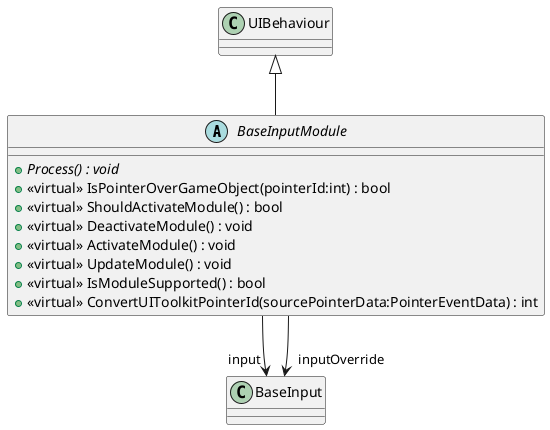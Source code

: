 @startuml
abstract class BaseInputModule {
    + {abstract} Process() : void
    + <<virtual>> IsPointerOverGameObject(pointerId:int) : bool
    + <<virtual>> ShouldActivateModule() : bool
    + <<virtual>> DeactivateModule() : void
    + <<virtual>> ActivateModule() : void
    + <<virtual>> UpdateModule() : void
    + <<virtual>> IsModuleSupported() : bool
    + <<virtual>> ConvertUIToolkitPointerId(sourcePointerData:PointerEventData) : int
}
UIBehaviour <|-- BaseInputModule
BaseInputModule --> "input" BaseInput
BaseInputModule --> "inputOverride" BaseInput
@enduml
